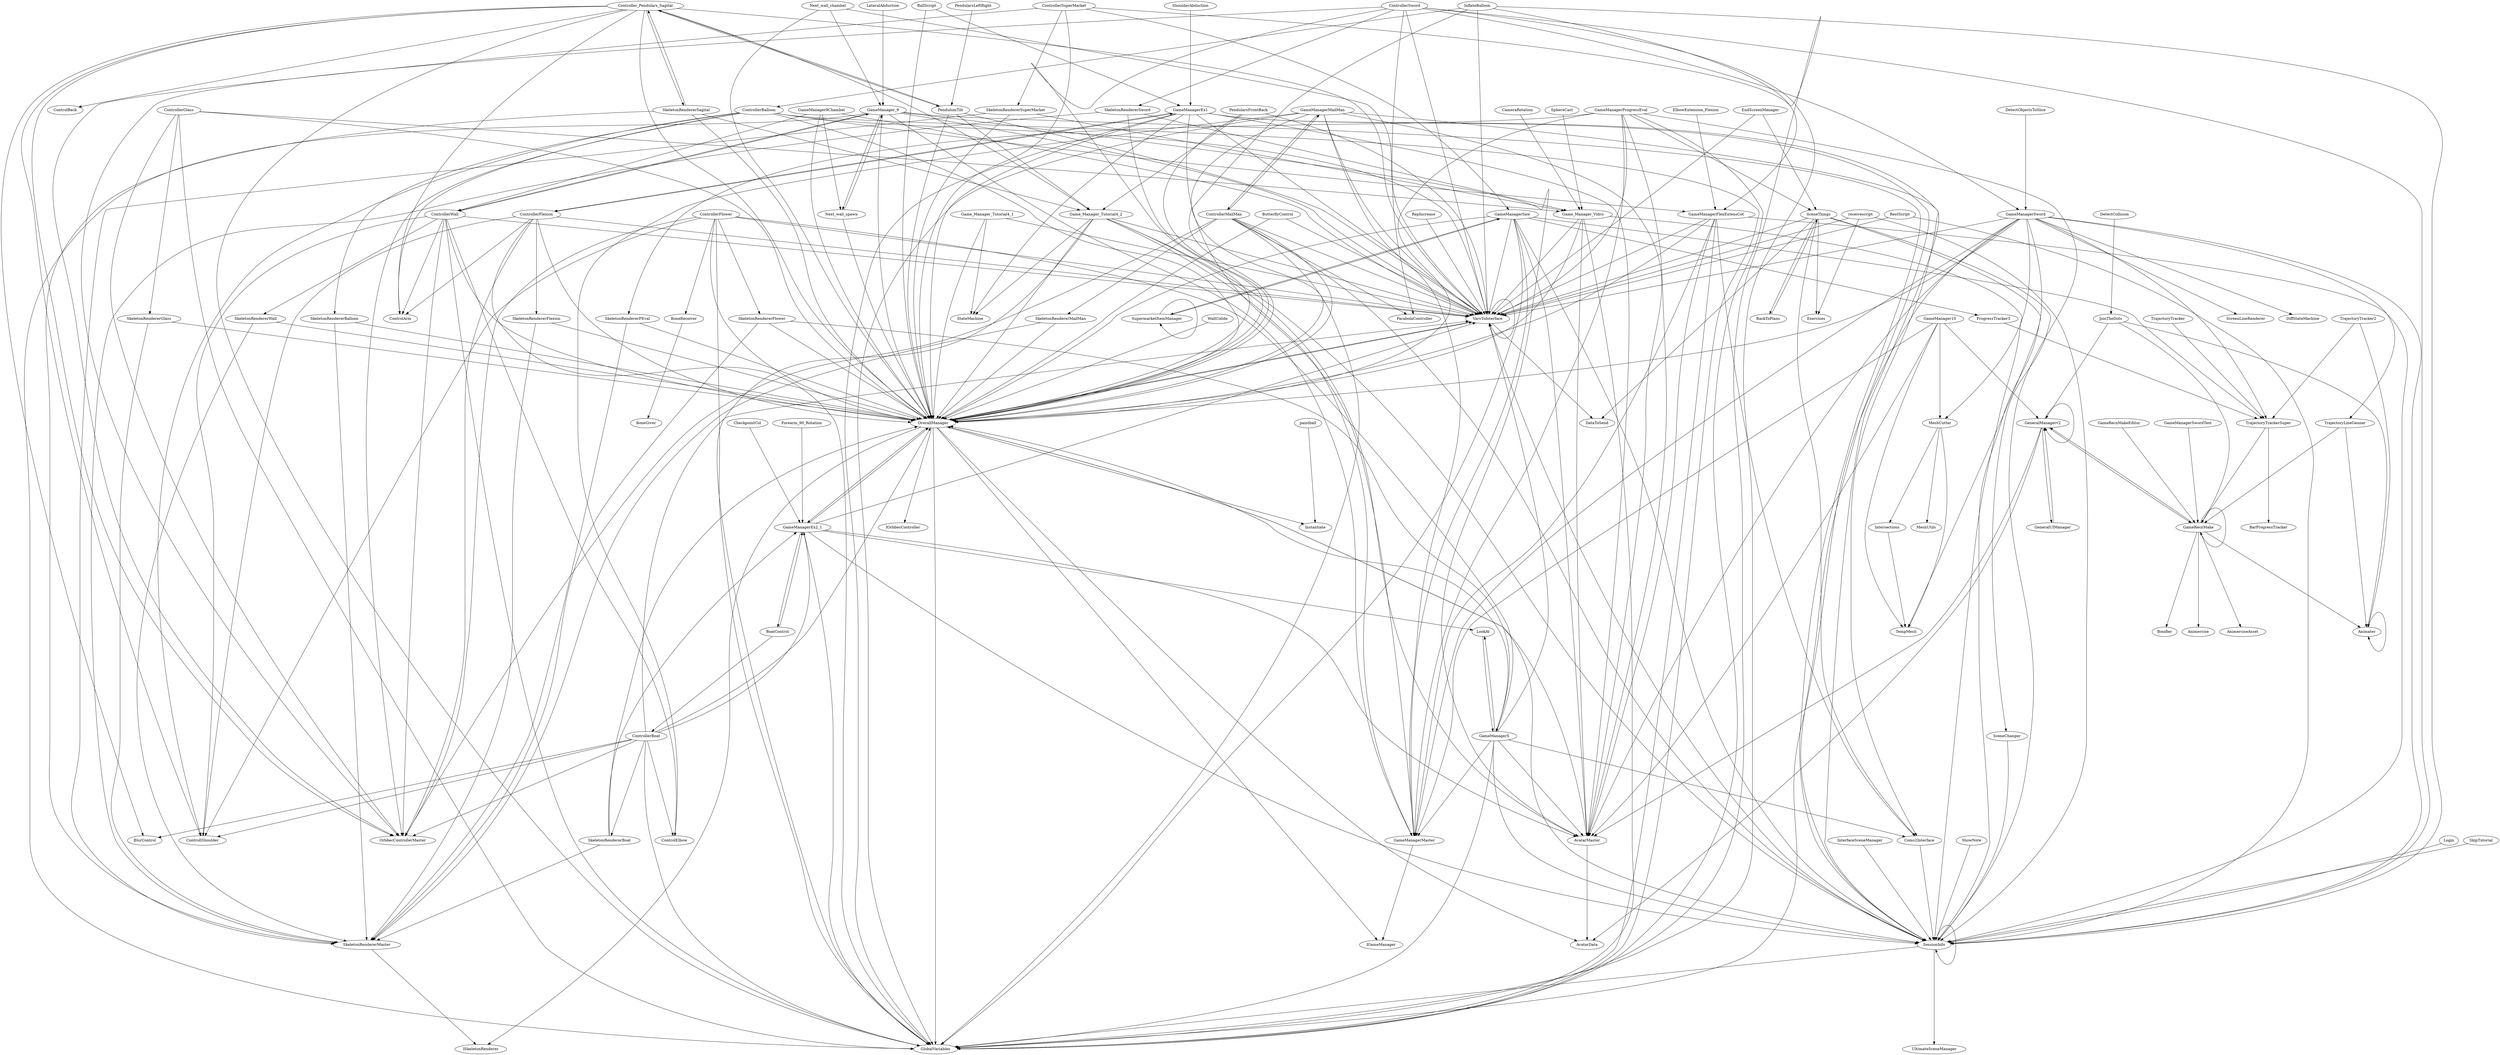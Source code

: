 digraph  {
	graph [nodesep=0.25,
		ranksep=5.0
	];
	Next_wall_chambel -> VarsToInterface;
	Next_wall_chambel -> GameManager_9;
	Next_wall_chambel -> OverallManager;
	Forearm_90_Rotation -> GameManagerEx2_1;
	Game_Manager_Tutorial4_1 -> VarsToInterface;
	Game_Manager_Tutorial4_1 -> StateMachine;
	Game_Manager_Tutorial4_1 -> OverallManager;
	AvatarMaster -> AvatarData;
	AvatarMaster -> OverallManager;
	DetectObjectsToSlice -> GameManagerSword;
	ControllerBoat -> GameManagerEx2_1;
	ControllerBoat -> VarsToInterface;
	ControllerBoat -> ControlElbow;
	ControllerBoat -> BlurControl;
	ControllerBoat -> OrbbecControllerMaster;
	ControllerBoat -> GlobalVariables;
	ControllerBoat -> ControllShoulder;
	ControllerBoat -> OverallManager;
	ControllerBoat -> SkeletonRendererBoat;
	GameManagerEx2_1 -> AvatarMaster;
	GameManagerEx2_1 -> VarsToInterface;
	GameManagerEx2_1 -> GlobalVariables;
	GameManagerEx2_1 -> BoatControl;
	GameManagerEx2_1 -> OverallManager;
	GameManagerEx2_1 -> LookAt;
	GameManagerEx2_1 -> SessionInfo;
	ElbowExtension_Flexion -> GameManagerFlexExtensCot;
	VarsToInterface -> VarsToInterface;
	VarsToInterface -> DataToSend;
	VarsToInterface -> OverallManager;
	VarsToInterface -> SessionInfo;
	Next_wall_spawn -> GameManager_9;
	Next_wall_spawn -> OverallManager;
	SkeletonRendererWall -> SkeletonRendererMaster;
	SkeletonRendererWall -> OverallManager;
	MeshCutter -> Intersections;
	MeshCutter -> TempMesh;
	MeshCutter -> MeshUtils;
	GeneralManagerv2 -> AvatarMaster;
	GeneralManagerv2 -> GeneralManagerv2;
	GeneralManagerv2 -> AvatarData;
	GeneralManagerv2 -> GeneralUIManager;
	GeneralManagerv2 -> GameRecnMake;
	GameManager5 -> AvatarMaster;
	GameManager5 -> VarsToInterface;
	GameManager5 -> Coms2Interface;
	GameManager5 -> GlobalVariables;
	GameManager5 -> OverallManager;
	GameManager5 -> LookAt;
	GameManager5 -> GameManagerMaster;
	GameManager5 -> SessionInfo;
	Login -> SessionInfo;
	CameraRotation -> Game_Manager_Vidro;
	ControllerSuperMarket -> OrbbecControllerMaster;
	ControllerSuperMarket -> GlobalVariables;
	ControllerSuperMarket -> OverallManager;
	ControllerSuperMarket -> GameManagerSaw;
	ControllerSuperMarket -> SkeletonRendererSuperMarket;
	RestScript -> VarsToInterface;
	RestScript -> SessionInfo;
	SkeletonRendererMailMan -> SkeletonRendererMaster;
	SkeletonRendererMailMan -> OverallManager;
	ControllerGlass -> SkeletonRendererGlass;
	ControllerGlass -> OrbbecControllerMaster;
	ControllerGlass -> GlobalVariables;
	ControllerGlass -> OverallManager;
	ControllerGlass -> Game_Manager_Vidro;
	BoneReceiver -> BoneGiver;
	SkeletonRendererPEval -> SkeletonRendererMaster;
	SkeletonRendererPEval -> OverallManager;
	SkipTutorial -> SessionInfo;
	SkeletonRendererBalloon -> SkeletonRendererMaster;
	SkeletonRendererBalloon -> OverallManager;
	ControllerMailMan -> VarsToInterface;
	ControllerMailMan -> SkeletonRendererMailMan;
	ControllerMailMan -> OrbbecControllerMaster;
	ControllerMailMan -> ParabolaController;
	ControllerMailMan -> GlobalVariables;
	ControllerMailMan -> OverallManager;
	ControllerMailMan -> GameManagerMailMan;
	ControllerMailMan -> SessionInfo;
	SkeletonRendererGlass -> SkeletonRendererMaster;
	SkeletonRendererGlass -> OverallManager;
	SkeletonRendererSagital -> SkeletonRendererMaster;
	SkeletonRendererSagital -> OverallManager;
	SkeletonRendererSagital -> Game_Manager_Tutorial4_2;
	SkeletonRendererSagital -> Controller_Pendulars_Sagital;
	SkeletonRendererFlower -> GameManager5;
	SkeletonRendererFlower -> SkeletonRendererMaster;
	SkeletonRendererFlower -> OverallManager;
	TrajectoryTracker2 -> Animater;
	TrajectoryTracker2 -> TrajectoryTrackerSuper;
	InterfaceSceneManager -> SessionInfo;
	WallColide -> OverallManager;
	RepIncrease -> VarsToInterface;
	GeneralUIManager -> GeneralManagerv2;
	Coms2Interface -> SessionInfo;
	GameManagerSword -> AvatarMaster;
	GameManagerSword -> VarsToInterface;
	GameManagerSword -> MeshCutter;
	GameManagerSword -> GlobalVariables;
	GameManagerSword -> OverallManager;
	GameManagerSword -> GameManagerMaster;
	GameManagerSword -> TrajectoryLineGenner;
	GameManagerSword -> ScreenLineRenderer;
	GameManagerSword -> SessionInfo;
	GameManagerSword -> DiffStateMachine;
	GameManagerSword -> TempMesh;
	GameManagerSword -> TrajectoryTrackerSuper;
	InflateBalloon -> VarsToInterface;
	InflateBalloon -> OverallManager;
	InflateBalloon -> SessionInfo;
	InflateBalloon -> ControllerBalloon;
	InflateBalloon -> GameManagerFlexExtensCot;
	SkeletonRendererMaster -> ISkeletonRenderer;
	ControllerFlexion -> VarsToInterface;
	ControllerFlexion -> OrbbecControllerMaster;
	ControllerFlexion -> ControlArm;
	ControllerFlexion -> GlobalVariables;
	ControllerFlexion -> GameManagerEx1;
	ControllerFlexion -> ControllShoulder;
	ControllerFlexion -> OverallManager;
	ControllerFlexion -> SkeletonRendererFlexion;
	receivescript -> VarsToInterface;
	receivescript -> Exercises;
	receivescript -> SessionInfo;
	GameManager_9 -> AvatarMaster;
	GameManager_9 -> VarsToInterface;
	GameManager_9 -> Next_wall_spawn;
	GameManager_9 -> ControllerWall;
	GameManager_9 -> GlobalVariables;
	GameManager_9 -> OverallManager;
	GameManager_9 -> GameManagerMaster;
	GameManager_9 -> SessionInfo;
	Animater -> Animater;
	GameManager9Chambel -> VarsToInterface;
	GameManager9Chambel -> Next_wall_spawn;
	GameManager9Chambel -> ControllerWall;
	GameManager9Chambel -> OverallManager;
	ControllerWall -> VarsToInterface;
	ControllerWall -> SkeletonRendererWall;
	ControllerWall -> ControlElbow;
	ControllerWall -> OrbbecControllerMaster;
	ControllerWall -> ControlArm;
	ControllerWall -> GameManager_9;
	ControllerWall -> GlobalVariables;
	ControllerWall -> ControllShoulder;
	ControllerWall -> OverallManager;
	BoatControl -> ControllerBoat;
	BoatControl -> GameManagerEx2_1;
	Intersections -> TempMesh;
	GameManagerEx1 -> AvatarMaster;
	GameManagerEx1 -> VarsToInterface;
	GameManagerEx1 -> StateMachine;
	GameManagerEx1 -> Coms2Interface;
	GameManagerEx1 -> ControllerFlexion;
	GameManagerEx1 -> GlobalVariables;
	GameManagerEx1 -> OverallManager;
	GameManagerEx1 -> GameManagerMaster;
	GameManagerEx1 -> SessionInfo;
	ShoulderAbduction -> GameManagerEx1;
	PendularsLeftRight -> PendulumTilt;
	OverallManager -> GameManagerEx2_1;
	OverallManager -> VarsToInterface;
	OverallManager -> AvatarData;
	OverallManager -> IGameManager;
	OverallManager -> GlobalVariables;
	OverallManager -> ISkeletonRenderer;
	OverallManager -> Instantiate;
	OverallManager -> IOrbbecController;
	OverallManager -> SessionInfo;
	paintball -> Instantiate;
	SkeletonRendererSword -> SkeletonRendererMaster;
	SkeletonRendererSword -> OverallManager;
	SkeletonRendererSword -> Game_Manager_Vidro;
	LookAt -> GameManager5;
	SceneThings -> VarsToInterface;
	SceneThings -> DataToSend;
	SceneThings -> Exercises;
	SceneThings -> Coms2Interface;
	SceneThings -> BackToPlans;
	SceneThings -> SessionInfo;
	SceneThings -> SceneChanger;
	GameManagerMaster -> IGameManager;
	BackToPlans -> SceneThings;
	ButterflyControl -> VarsToInterface;
	ButterflyControl -> OverallManager;
	EndScreenManager -> VarsToInterface;
	EndScreenManager -> SceneThings;
	GameManagerMailMan -> AvatarMaster;
	GameManagerMailMan -> VarsToInterface;
	GameManagerMailMan -> ControlElbow;
	GameManagerMailMan -> ControllerMailMan;
	GameManagerMailMan -> GlobalVariables;
	GameManagerMailMan -> OverallManager;
	GameManagerMailMan -> GameManagerMaster;
	GameManagerMailMan -> SessionInfo;
	SupermarketItemManager -> SupermarketItemManager;
	SupermarketItemManager -> GameManagerSaw;
	TrajectoryLineGenner -> Animater;
	TrajectoryLineGenner -> GameRecnMake;
	GameManagerProgressEval -> AvatarMaster;
	GameManagerProgressEval -> VarsToInterface;
	GameManagerProgressEval -> SkeletonRendererPEval;
	GameManagerProgressEval -> GlobalVariables;
	GameManagerProgressEval -> OverallManager;
	GameManagerProgressEval -> SceneThings;
	GameManagerProgressEval -> GameManagerMaster;
	GameManagerProgressEval -> SessionInfo;
	CheckpointCol -> GameManagerEx2_1;
	SessionInfo -> UltimateSceneManager;
	SessionInfo -> GlobalVariables;
	SessionInfo -> SessionInfo;
	ControllerSword -> VarsToInterface;
	ControllerSword -> OrbbecControllerMaster;
	ControllerSword -> GameManagerSword;
	ControllerSword -> ParabolaController;
	ControllerSword -> GlobalVariables;
	ControllerSword -> OverallManager;
	ControllerSword -> SkeletonRendererSword;
	ControllerSword -> SessionInfo;
	SphereCast -> Game_Manager_Vidro;
	GameManagerSaw -> AvatarMaster;
	GameManagerSaw -> VarsToInterface;
	GameManagerSaw -> GlobalVariables;
	GameManagerSaw -> OverallManager;
	GameManagerSaw -> GameManagerMaster;
	GameManagerSaw -> SupermarketItemManager;
	GameManagerSaw -> SessionInfo;
	GameManagerSaw -> ProgressTracker3;
	GameManagerSaw -> TrajectoryTrackerSuper;
	BallScript -> GameManagerEx1;
	BallScript -> OverallManager;
	ShowNote -> SessionInfo;
	ProgressTracker3 -> TrajectoryTrackerSuper;
	SkeletonRendererBoat -> GameManagerEx2_1;
	SkeletonRendererBoat -> SkeletonRendererMaster;
	SkeletonRendererBoat -> OverallManager;
	SkeletonRendererFlexion -> SkeletonRendererMaster;
	SkeletonRendererFlexion -> OverallManager;
	SceneChanger -> SessionInfo;
	Game_Manager_Tutorial4_2 -> AvatarMaster;
	Game_Manager_Tutorial4_2 -> VarsToInterface;
	Game_Manager_Tutorial4_2 -> StateMachine;
	Game_Manager_Tutorial4_2 -> GlobalVariables;
	Game_Manager_Tutorial4_2 -> OverallManager;
	Game_Manager_Tutorial4_2 -> GameManagerMaster;
	Game_Manager_Tutorial4_2 -> SessionInfo;
	PendulumTilt -> VarsToInterface;
	PendulumTilt -> OverallManager;
	PendulumTilt -> Game_Manager_Tutorial4_2;
	PendulumTilt -> Controller_Pendulars_Sagital;
	GameManager10 -> AvatarMaster;
	GameManager10 -> MeshCutter;
	GameManager10 -> GeneralManagerv2;
	GameManager10 -> GameManagerMaster;
	GameManager10 -> TempMesh;
	ControllerBalloon -> VarsToInterface;
	ControllerBalloon -> SkeletonRendererBalloon;
	ControllerBalloon -> OrbbecControllerMaster;
	ControllerBalloon -> ControlArm;
	ControllerBalloon -> GlobalVariables;
	ControllerBalloon -> ControllShoulder;
	ControllerBalloon -> OverallManager;
	ControllerBalloon -> GameManagerFlexExtensCot;
	TrajectoryTracker -> TrajectoryTrackerSuper;
	JoinTheDots -> GeneralManagerv2;
	JoinTheDots -> Animater;
	JoinTheDots -> GameRecnMake;
	PendularsFrontBack -> VarsToInterface;
	PendularsFrontBack -> OverallManager;
	PendularsFrontBack -> Game_Manager_Tutorial4_2;
	TrajectoryTrackerSuper -> BarProgressTracker;
	TrajectoryTrackerSuper -> GameRecnMake;
	GameManagerFlexExtensCot -> AvatarMaster;
	GameManagerFlexExtensCot -> VarsToInterface;
	GameManagerFlexExtensCot -> Coms2Interface;
	GameManagerFlexExtensCot -> GlobalVariables;
	GameManagerFlexExtensCot -> OverallManager;
	GameManagerFlexExtensCot -> GameManagerMaster;
	GameManagerFlexExtensCot -> SessionInfo;
	SkeletonRendererSuperMarket -> SkeletonRendererMaster;
	SkeletonRendererSuperMarket -> OverallManager;
	SkeletonRendererSuperMarket -> Game_Manager_Vidro;
	Game_Manager_Vidro -> AvatarMaster;
	Game_Manager_Vidro -> VarsToInterface;
	Game_Manager_Vidro -> GlobalVariables;
	Game_Manager_Vidro -> OverallManager;
	Game_Manager_Vidro -> SessionInfo;
	ControllerFlower -> VarsToInterface;
	ControllerFlower -> GameManager5;
	ControllerFlower -> BoneReceiver;
	ControllerFlower -> SkeletonRendererFlower;
	ControllerFlower -> OrbbecControllerMaster;
	ControllerFlower -> GlobalVariables;
	ControllerFlower -> ControllShoulder;
	ControllerFlower -> OverallManager;
	Controller_Pendulars_Sagital -> VarsToInterface;
	Controller_Pendulars_Sagital -> BlurControl;
	Controller_Pendulars_Sagital -> SkeletonRendererSagital;
	Controller_Pendulars_Sagital -> OrbbecControllerMaster;
	Controller_Pendulars_Sagital -> ControlArm;
	Controller_Pendulars_Sagital -> GlobalVariables;
	Controller_Pendulars_Sagital -> ControllShoulder;
	Controller_Pendulars_Sagital -> OverallManager;
	Controller_Pendulars_Sagital -> Game_Manager_Tutorial4_2;
	Controller_Pendulars_Sagital -> ControlBack;
	Controller_Pendulars_Sagital -> PendulumTilt;
	LateralAbduction -> GameManager_9;
	GameRecnMake -> GeneralManagerv2;
	GameRecnMake -> Animater;
	GameRecnMake -> GameRecnMake;
	GameRecnMake -> Animercise;
	GameRecnMake -> AnimerciseAsset;
	GameRecnMake -> Bonifier;
	DetectCollision -> JoinTheDots;
	GameManagerSwordTest -> GameRecnMake;
	GameRecnMakeEditor -> GameRecnMake;
}
